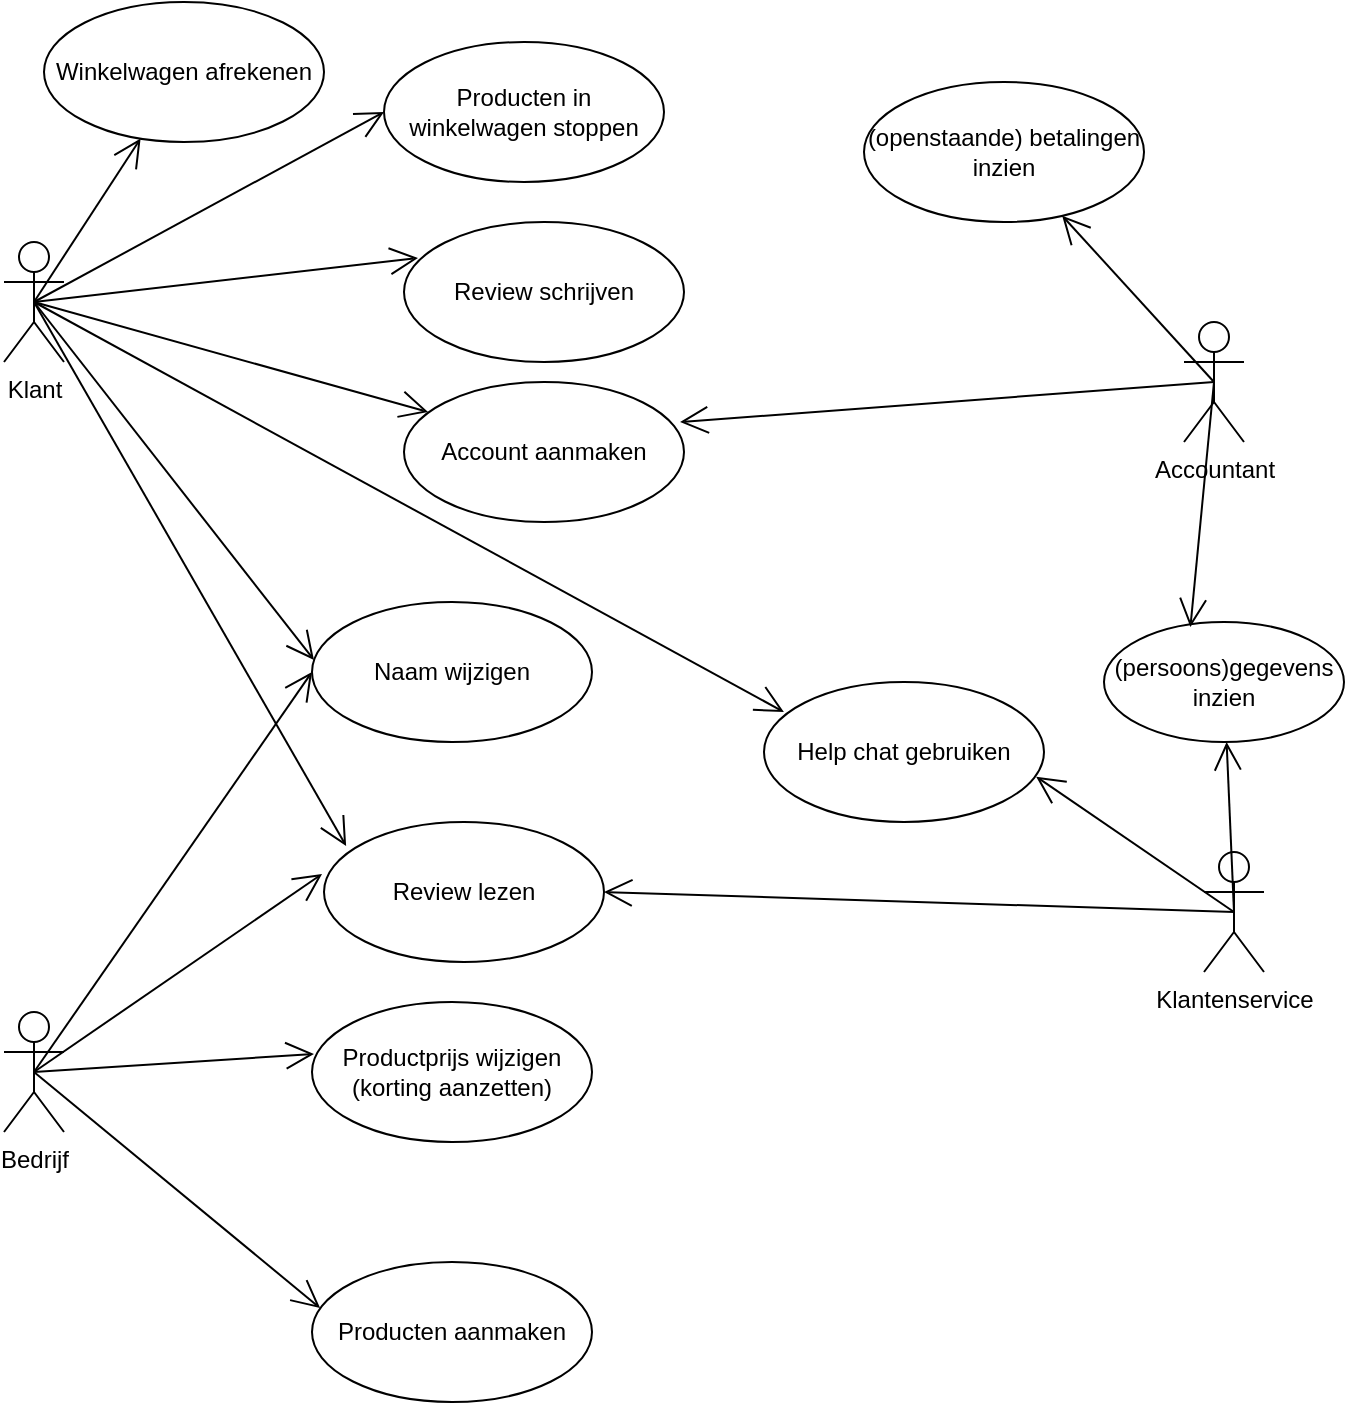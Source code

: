 <mxfile version="15.9.4" type="github" pages="2"><diagram id="t99uuyBdQA9ZLGni-q6V" name="Use Case Diagram"><mxGraphModel dx="1298" dy="695" grid="1" gridSize="10" guides="1" tooltips="1" connect="1" arrows="1" fold="1" page="1" pageScale="1" pageWidth="827" pageHeight="1169" math="0" shadow="0"><root><mxCell id="0"/><mxCell id="1" parent="0"/><mxCell id="HlzgehgR9uaBua9iBMG0-4" value="Klant" style="shape=umlActor;verticalLabelPosition=bottom;verticalAlign=top;html=1;" vertex="1" parent="1"><mxGeometry x="120" y="140" width="30" height="60" as="geometry"/></mxCell><mxCell id="HlzgehgR9uaBua9iBMG0-7" value="Bedrijf" style="shape=umlActor;verticalLabelPosition=bottom;verticalAlign=top;html=1;" vertex="1" parent="1"><mxGeometry x="120" y="525" width="30" height="60" as="geometry"/></mxCell><mxCell id="HlzgehgR9uaBua9iBMG0-8" value="Producten in winkelwagen stoppen" style="ellipse;whiteSpace=wrap;html=1;" vertex="1" parent="1"><mxGeometry x="310" y="40" width="140" height="70" as="geometry"/></mxCell><mxCell id="HlzgehgR9uaBua9iBMG0-9" value="Producten aanmaken" style="ellipse;whiteSpace=wrap;html=1;" vertex="1" parent="1"><mxGeometry x="274" y="650" width="140" height="70" as="geometry"/></mxCell><mxCell id="HlzgehgR9uaBua9iBMG0-13" value="Winkelwagen afrekenen" style="ellipse;whiteSpace=wrap;html=1;" vertex="1" parent="1"><mxGeometry x="140" y="20" width="140" height="70" as="geometry"/></mxCell><mxCell id="HlzgehgR9uaBua9iBMG0-14" value="Naam wijzigen" style="ellipse;whiteSpace=wrap;html=1;" vertex="1" parent="1"><mxGeometry x="274" y="320" width="140" height="70" as="geometry"/></mxCell><mxCell id="HlzgehgR9uaBua9iBMG0-15" value="Review schrijven" style="ellipse;whiteSpace=wrap;html=1;" vertex="1" parent="1"><mxGeometry x="320" y="130" width="140" height="70" as="geometry"/></mxCell><mxCell id="HlzgehgR9uaBua9iBMG0-16" value="Review lezen" style="ellipse;whiteSpace=wrap;html=1;" vertex="1" parent="1"><mxGeometry x="280" y="430" width="140" height="70" as="geometry"/></mxCell><mxCell id="HlzgehgR9uaBua9iBMG0-18" value="" style="endArrow=open;endFill=1;endSize=12;html=1;rounded=0;exitX=0.5;exitY=0.5;exitDx=0;exitDy=0;exitPerimeter=0;" edge="1" parent="1" source="HlzgehgR9uaBua9iBMG0-4" target="HlzgehgR9uaBua9iBMG0-13"><mxGeometry width="160" relative="1" as="geometry"><mxPoint x="330" y="290" as="sourcePoint"/><mxPoint x="490" y="290" as="targetPoint"/></mxGeometry></mxCell><mxCell id="HlzgehgR9uaBua9iBMG0-19" value="" style="endArrow=open;endFill=1;endSize=12;html=1;rounded=0;entryX=0;entryY=0.5;entryDx=0;entryDy=0;exitX=0.5;exitY=0.5;exitDx=0;exitDy=0;exitPerimeter=0;" edge="1" parent="1" source="HlzgehgR9uaBua9iBMG0-7" target="HlzgehgR9uaBua9iBMG0-14"><mxGeometry width="160" relative="1" as="geometry"><mxPoint x="150" y="280" as="sourcePoint"/><mxPoint x="340" y="350" as="targetPoint"/></mxGeometry></mxCell><mxCell id="HlzgehgR9uaBua9iBMG0-20" value="" style="endArrow=open;endFill=1;endSize=12;html=1;rounded=0;exitX=0.5;exitY=0.5;exitDx=0;exitDy=0;exitPerimeter=0;entryX=0.007;entryY=0.414;entryDx=0;entryDy=0;entryPerimeter=0;" edge="1" parent="1" source="HlzgehgR9uaBua9iBMG0-4" target="HlzgehgR9uaBua9iBMG0-14"><mxGeometry width="160" relative="1" as="geometry"><mxPoint x="190" y="360" as="sourcePoint"/><mxPoint x="310" y="290" as="targetPoint"/></mxGeometry></mxCell><mxCell id="HlzgehgR9uaBua9iBMG0-21" value="" style="endArrow=open;endFill=1;endSize=12;html=1;rounded=0;entryX=0.05;entryY=0.257;entryDx=0;entryDy=0;entryPerimeter=0;exitX=0.5;exitY=0.5;exitDx=0;exitDy=0;exitPerimeter=0;" edge="1" parent="1" source="HlzgehgR9uaBua9iBMG0-4" target="HlzgehgR9uaBua9iBMG0-15"><mxGeometry width="160" relative="1" as="geometry"><mxPoint x="145" y="160" as="sourcePoint"/><mxPoint x="310" y="320" as="targetPoint"/></mxGeometry></mxCell><mxCell id="HlzgehgR9uaBua9iBMG0-22" value="" style="endArrow=open;endFill=1;endSize=12;html=1;rounded=0;entryX=-0.007;entryY=0.371;entryDx=0;entryDy=0;entryPerimeter=0;exitX=0.5;exitY=0.5;exitDx=0;exitDy=0;exitPerimeter=0;" edge="1" parent="1" source="HlzgehgR9uaBua9iBMG0-7" target="HlzgehgR9uaBua9iBMG0-16"><mxGeometry width="160" relative="1" as="geometry"><mxPoint x="150" y="280" as="sourcePoint"/><mxPoint x="370" y="380" as="targetPoint"/></mxGeometry></mxCell><mxCell id="HlzgehgR9uaBua9iBMG0-23" value="" style="endArrow=open;endFill=1;endSize=12;html=1;rounded=0;entryX=0.079;entryY=0.171;entryDx=0;entryDy=0;entryPerimeter=0;exitX=0.5;exitY=0.5;exitDx=0;exitDy=0;exitPerimeter=0;" edge="1" parent="1" source="HlzgehgR9uaBua9iBMG0-4" target="HlzgehgR9uaBua9iBMG0-16"><mxGeometry width="160" relative="1" as="geometry"><mxPoint x="160" y="150" as="sourcePoint"/><mxPoint x="380" y="390" as="targetPoint"/></mxGeometry></mxCell><mxCell id="HlzgehgR9uaBua9iBMG0-24" value="" style="endArrow=open;endFill=1;endSize=12;html=1;rounded=0;entryX=0;entryY=0.5;entryDx=0;entryDy=0;exitX=0.5;exitY=0.5;exitDx=0;exitDy=0;exitPerimeter=0;" edge="1" parent="1" source="HlzgehgR9uaBua9iBMG0-4" target="HlzgehgR9uaBua9iBMG0-8"><mxGeometry width="160" relative="1" as="geometry"><mxPoint x="160" y="150" as="sourcePoint"/><mxPoint x="390" y="400" as="targetPoint"/></mxGeometry></mxCell><mxCell id="HlzgehgR9uaBua9iBMG0-25" value="" style="endArrow=open;endFill=1;endSize=12;html=1;rounded=0;entryX=0.029;entryY=0.329;entryDx=0;entryDy=0;entryPerimeter=0;exitX=0.5;exitY=0.5;exitDx=0;exitDy=0;exitPerimeter=0;" edge="1" parent="1" source="HlzgehgR9uaBua9iBMG0-7" target="HlzgehgR9uaBua9iBMG0-9"><mxGeometry width="160" relative="1" as="geometry"><mxPoint x="150" y="280" as="sourcePoint"/><mxPoint x="400" y="410" as="targetPoint"/></mxGeometry></mxCell><mxCell id="HlzgehgR9uaBua9iBMG0-26" value="Accountant" style="shape=umlActor;verticalLabelPosition=bottom;verticalAlign=top;html=1;" vertex="1" parent="1"><mxGeometry x="710" y="180" width="30" height="60" as="geometry"/></mxCell><mxCell id="HlzgehgR9uaBua9iBMG0-32" value="(persoons)gegevens inzien" style="ellipse;whiteSpace=wrap;html=1;verticalAlign=middle;" vertex="1" parent="1"><mxGeometry x="670" y="330" width="120" height="60" as="geometry"/></mxCell><mxCell id="HlzgehgR9uaBua9iBMG0-37" value="(openstaande) betalingen inzien" style="ellipse;whiteSpace=wrap;html=1;" vertex="1" parent="1"><mxGeometry x="550" y="60" width="140" height="70" as="geometry"/></mxCell><mxCell id="HlzgehgR9uaBua9iBMG0-38" value="Productprijs wijzigen (korting aanzetten)" style="ellipse;whiteSpace=wrap;html=1;" vertex="1" parent="1"><mxGeometry x="274" y="520" width="140" height="70" as="geometry"/></mxCell><mxCell id="HlzgehgR9uaBua9iBMG0-39" value="" style="endArrow=open;endFill=1;endSize=12;html=1;rounded=0;exitX=0.5;exitY=0.5;exitDx=0;exitDy=0;exitPerimeter=0;" edge="1" parent="1" source="HlzgehgR9uaBua9iBMG0-26" target="HlzgehgR9uaBua9iBMG0-37"><mxGeometry width="160" relative="1" as="geometry"><mxPoint x="710" y="210" as="sourcePoint"/><mxPoint x="410" y="420" as="targetPoint"/></mxGeometry></mxCell><mxCell id="HlzgehgR9uaBua9iBMG0-40" value="" style="endArrow=open;endFill=1;endSize=12;html=1;rounded=0;entryX=0.007;entryY=0.371;entryDx=0;entryDy=0;entryPerimeter=0;exitX=0.5;exitY=0.5;exitDx=0;exitDy=0;exitPerimeter=0;" edge="1" parent="1" source="HlzgehgR9uaBua9iBMG0-7" target="HlzgehgR9uaBua9iBMG0-38"><mxGeometry width="160" relative="1" as="geometry"><mxPoint x="150" y="280" as="sourcePoint"/><mxPoint x="420" y="430" as="targetPoint"/></mxGeometry></mxCell><mxCell id="HlzgehgR9uaBua9iBMG0-44" value="Klantenservice" style="shape=umlActor;verticalLabelPosition=bottom;verticalAlign=top;html=1;" vertex="1" parent="1"><mxGeometry x="720" y="445" width="30" height="60" as="geometry"/></mxCell><mxCell id="HlzgehgR9uaBua9iBMG0-45" value="Account aanmaken" style="ellipse;whiteSpace=wrap;html=1;" vertex="1" parent="1"><mxGeometry x="320" y="210" width="140" height="70" as="geometry"/></mxCell><mxCell id="HlzgehgR9uaBua9iBMG0-46" value="Help chat gebruiken" style="ellipse;whiteSpace=wrap;html=1;" vertex="1" parent="1"><mxGeometry x="500" y="360" width="140" height="70" as="geometry"/></mxCell><mxCell id="HlzgehgR9uaBua9iBMG0-48" value="" style="endArrow=open;endFill=1;endSize=12;html=1;rounded=0;exitX=0.5;exitY=0.5;exitDx=0;exitDy=0;exitPerimeter=0;entryX=0.086;entryY=0.214;entryDx=0;entryDy=0;entryPerimeter=0;" edge="1" parent="1" source="HlzgehgR9uaBua9iBMG0-4" target="HlzgehgR9uaBua9iBMG0-45"><mxGeometry width="160" relative="1" as="geometry"><mxPoint x="270" y="440" as="sourcePoint"/><mxPoint x="430" y="440" as="targetPoint"/></mxGeometry></mxCell><mxCell id="HlzgehgR9uaBua9iBMG0-50" value="" style="endArrow=open;endFill=1;endSize=12;html=1;rounded=0;exitX=0.5;exitY=0.5;exitDx=0;exitDy=0;exitPerimeter=0;entryX=1;entryY=0.5;entryDx=0;entryDy=0;" edge="1" parent="1" source="HlzgehgR9uaBua9iBMG0-44" target="HlzgehgR9uaBua9iBMG0-16"><mxGeometry width="160" relative="1" as="geometry"><mxPoint x="290" y="460" as="sourcePoint"/><mxPoint x="450" y="460" as="targetPoint"/></mxGeometry></mxCell><mxCell id="HlzgehgR9uaBua9iBMG0-51" value="" style="endArrow=open;endFill=1;endSize=12;html=1;rounded=0;exitX=0.5;exitY=0.5;exitDx=0;exitDy=0;exitPerimeter=0;entryX=0.986;entryY=0.286;entryDx=0;entryDy=0;entryPerimeter=0;" edge="1" parent="1" source="HlzgehgR9uaBua9iBMG0-26" target="HlzgehgR9uaBua9iBMG0-45"><mxGeometry width="160" relative="1" as="geometry"><mxPoint x="300" y="470" as="sourcePoint"/><mxPoint x="460" y="470" as="targetPoint"/></mxGeometry></mxCell><mxCell id="HlzgehgR9uaBua9iBMG0-52" value="" style="endArrow=open;endFill=1;endSize=12;html=1;rounded=0;exitX=0.5;exitY=0.5;exitDx=0;exitDy=0;exitPerimeter=0;entryX=0.071;entryY=0.214;entryDx=0;entryDy=0;entryPerimeter=0;" edge="1" parent="1" source="HlzgehgR9uaBua9iBMG0-4" target="HlzgehgR9uaBua9iBMG0-46"><mxGeometry width="160" relative="1" as="geometry"><mxPoint x="310" y="480" as="sourcePoint"/><mxPoint x="470" y="480" as="targetPoint"/></mxGeometry></mxCell><mxCell id="HlzgehgR9uaBua9iBMG0-54" value="" style="endArrow=open;endFill=1;endSize=12;html=1;rounded=0;exitX=0.5;exitY=0.5;exitDx=0;exitDy=0;exitPerimeter=0;entryX=0.972;entryY=0.676;entryDx=0;entryDy=0;entryPerimeter=0;" edge="1" parent="1" source="HlzgehgR9uaBua9iBMG0-44" target="HlzgehgR9uaBua9iBMG0-46"><mxGeometry width="160" relative="1" as="geometry"><mxPoint x="320" y="490" as="sourcePoint"/><mxPoint x="480" y="490" as="targetPoint"/></mxGeometry></mxCell><mxCell id="HlzgehgR9uaBua9iBMG0-55" value="" style="endArrow=open;endFill=1;endSize=12;html=1;rounded=0;exitX=0.5;exitY=0.5;exitDx=0;exitDy=0;exitPerimeter=0;" edge="1" parent="1" source="HlzgehgR9uaBua9iBMG0-44" target="HlzgehgR9uaBua9iBMG0-32"><mxGeometry width="160" relative="1" as="geometry"><mxPoint x="580" y="600" as="sourcePoint"/><mxPoint x="740" y="600" as="targetPoint"/></mxGeometry></mxCell><mxCell id="HlzgehgR9uaBua9iBMG0-56" value="" style="endArrow=open;endFill=1;endSize=12;html=1;rounded=0;exitX=0.5;exitY=0.5;exitDx=0;exitDy=0;exitPerimeter=0;entryX=0.36;entryY=0.042;entryDx=0;entryDy=0;entryPerimeter=0;" edge="1" parent="1" source="HlzgehgR9uaBua9iBMG0-26" target="HlzgehgR9uaBua9iBMG0-32"><mxGeometry width="160" relative="1" as="geometry"><mxPoint x="590" y="610" as="sourcePoint"/><mxPoint x="750" y="610" as="targetPoint"/></mxGeometry></mxCell></root></mxGraphModel></diagram><diagram id="sZjD0guWAapi4SB3U1ky" name="Page-2"><mxGraphModel dx="1038" dy="556" grid="1" gridSize="10" guides="1" tooltips="1" connect="1" arrows="1" fold="1" page="1" pageScale="1" pageWidth="827" pageHeight="1169" math="0" shadow="0"><root><mxCell id="JncJI6vTAEmuGhuPvQAA-0"/><mxCell id="JncJI6vTAEmuGhuPvQAA-1" parent="JncJI6vTAEmuGhuPvQAA-0"/><mxCell id="G6OuFsuwtcDAS4PIqXBe-5" value="" style="shape=umlLifeline;participant=umlActor;perimeter=lifelinePerimeter;whiteSpace=wrap;html=1;container=1;collapsible=0;recursiveResize=0;verticalAlign=top;spacingTop=36;outlineConnect=0;" vertex="1" parent="JncJI6vTAEmuGhuPvQAA-1"><mxGeometry x="220" y="60" width="20" height="330" as="geometry"/></mxCell></root></mxGraphModel></diagram></mxfile>